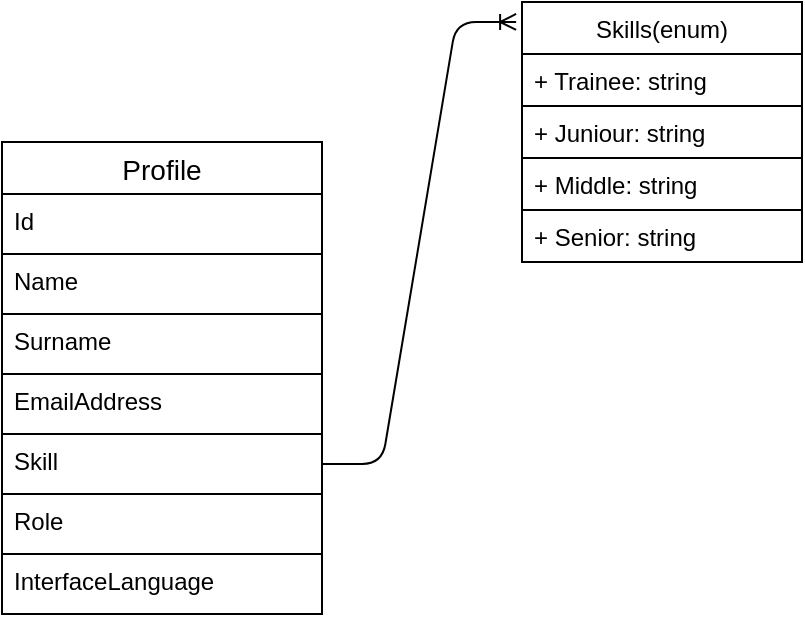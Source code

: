 <mxfile version="15.3.7" type="github">
  <diagram id="_gKblkXKY1vxmMhYBuUe" name="Page-1">
    <mxGraphModel dx="1211" dy="752" grid="1" gridSize="10" guides="1" tooltips="1" connect="1" arrows="1" fold="1" page="1" pageScale="1" pageWidth="827" pageHeight="1169" math="0" shadow="0">
      <root>
        <mxCell id="0" />
        <mxCell id="1" parent="0" />
        <mxCell id="4b0FF17v3TWax8alJiAi-40" value="Profile" style="swimlane;fontStyle=0;childLayout=stackLayout;horizontal=1;startSize=26;horizontalStack=0;resizeParent=1;resizeParentMax=0;resizeLast=0;collapsible=1;marginBottom=0;align=center;fontSize=14;strokeColor=default;" vertex="1" parent="1">
          <mxGeometry x="190" y="310" width="160" height="116" as="geometry" />
        </mxCell>
        <mxCell id="4b0FF17v3TWax8alJiAi-41" value="Id" style="text;strokeColor=default;fillColor=none;spacingLeft=4;spacingRight=4;overflow=hidden;rotatable=0;points=[[0,0.5],[1,0.5]];portConstraint=eastwest;fontSize=12;" vertex="1" parent="4b0FF17v3TWax8alJiAi-40">
          <mxGeometry y="26" width="160" height="30" as="geometry" />
        </mxCell>
        <mxCell id="4b0FF17v3TWax8alJiAi-42" value="Name" style="text;strokeColor=default;fillColor=none;spacingLeft=4;spacingRight=4;overflow=hidden;rotatable=0;points=[[0,0.5],[1,0.5]];portConstraint=eastwest;fontSize=12;" vertex="1" parent="4b0FF17v3TWax8alJiAi-40">
          <mxGeometry y="56" width="160" height="30" as="geometry" />
        </mxCell>
        <mxCell id="4b0FF17v3TWax8alJiAi-43" value="Surname" style="text;strokeColor=default;fillColor=none;spacingLeft=4;spacingRight=4;overflow=hidden;rotatable=0;points=[[0,0.5],[1,0.5]];portConstraint=eastwest;fontSize=12;" vertex="1" parent="4b0FF17v3TWax8alJiAi-40">
          <mxGeometry y="86" width="160" height="30" as="geometry" />
        </mxCell>
        <mxCell id="4b0FF17v3TWax8alJiAi-44" value="EmailAddress" style="text;strokeColor=default;fillColor=none;spacingLeft=4;spacingRight=4;overflow=hidden;rotatable=0;points=[[0,0.5],[1,0.5]];portConstraint=eastwest;fontSize=12;" vertex="1" parent="1">
          <mxGeometry x="190" y="426" width="160" height="30" as="geometry" />
        </mxCell>
        <mxCell id="4b0FF17v3TWax8alJiAi-45" value="Role" style="text;strokeColor=default;fillColor=none;spacingLeft=4;spacingRight=4;overflow=hidden;rotatable=0;points=[[0,0.5],[1,0.5]];portConstraint=eastwest;fontSize=12;" vertex="1" parent="1">
          <mxGeometry x="190" y="486" width="160" height="30" as="geometry" />
        </mxCell>
        <mxCell id="4b0FF17v3TWax8alJiAi-46" value="Skill" style="text;strokeColor=default;fillColor=none;spacingLeft=4;spacingRight=4;overflow=hidden;rotatable=0;points=[[0,0.5],[1,0.5]];portConstraint=eastwest;fontSize=12;" vertex="1" parent="1">
          <mxGeometry x="190" y="456" width="160" height="30" as="geometry" />
        </mxCell>
        <mxCell id="4b0FF17v3TWax8alJiAi-53" value="" style="edgeStyle=entityRelationEdgeStyle;fontSize=12;html=1;endArrow=ERoneToMany;entryX=-0.021;entryY=0.096;entryDx=0;entryDy=0;entryPerimeter=0;exitX=1;exitY=0.5;exitDx=0;exitDy=0;" edge="1" parent="1" source="4b0FF17v3TWax8alJiAi-46" target="4b0FF17v3TWax8alJiAi-54">
          <mxGeometry width="100" height="100" relative="1" as="geometry">
            <mxPoint x="410" y="440" as="sourcePoint" />
            <mxPoint x="436.96" y="410.036" as="targetPoint" />
          </mxGeometry>
        </mxCell>
        <mxCell id="4b0FF17v3TWax8alJiAi-54" value="Skills(enum)" style="swimlane;fontStyle=0;childLayout=stackLayout;horizontal=1;startSize=26;fillColor=none;horizontalStack=0;resizeParent=1;resizeParentMax=0;resizeLast=0;collapsible=1;marginBottom=0;strokeColor=default;" vertex="1" parent="1">
          <mxGeometry x="450" y="240" width="140" height="104" as="geometry" />
        </mxCell>
        <mxCell id="4b0FF17v3TWax8alJiAi-55" value="+ Trainee: string" style="text;strokeColor=none;fillColor=none;align=left;verticalAlign=top;spacingLeft=4;spacingRight=4;overflow=hidden;rotatable=0;points=[[0,0.5],[1,0.5]];portConstraint=eastwest;" vertex="1" parent="4b0FF17v3TWax8alJiAi-54">
          <mxGeometry y="26" width="140" height="26" as="geometry" />
        </mxCell>
        <mxCell id="4b0FF17v3TWax8alJiAi-56" value="+ Juniour: string" style="text;strokeColor=default;fillColor=none;align=left;verticalAlign=top;spacingLeft=4;spacingRight=4;overflow=hidden;rotatable=0;points=[[0,0.5],[1,0.5]];portConstraint=eastwest;" vertex="1" parent="4b0FF17v3TWax8alJiAi-54">
          <mxGeometry y="52" width="140" height="26" as="geometry" />
        </mxCell>
        <mxCell id="4b0FF17v3TWax8alJiAi-57" value="+ Middle: string" style="text;strokeColor=none;fillColor=none;align=left;verticalAlign=top;spacingLeft=4;spacingRight=4;overflow=hidden;rotatable=0;points=[[0,0.5],[1,0.5]];portConstraint=eastwest;" vertex="1" parent="4b0FF17v3TWax8alJiAi-54">
          <mxGeometry y="78" width="140" height="26" as="geometry" />
        </mxCell>
        <mxCell id="4b0FF17v3TWax8alJiAi-58" value="+ Senior: string" style="text;strokeColor=default;fillColor=none;align=left;verticalAlign=top;spacingLeft=4;spacingRight=4;overflow=hidden;rotatable=0;points=[[0,0.5],[1,0.5]];portConstraint=eastwest;" vertex="1" parent="1">
          <mxGeometry x="450" y="344" width="140" height="26" as="geometry" />
        </mxCell>
        <mxCell id="4b0FF17v3TWax8alJiAi-59" value="InterfaceLanguage" style="text;strokeColor=default;fillColor=none;spacingLeft=4;spacingRight=4;overflow=hidden;rotatable=0;points=[[0,0.5],[1,0.5]];portConstraint=eastwest;fontSize=12;" vertex="1" parent="1">
          <mxGeometry x="190" y="516" width="160" height="30" as="geometry" />
        </mxCell>
      </root>
    </mxGraphModel>
  </diagram>
</mxfile>
